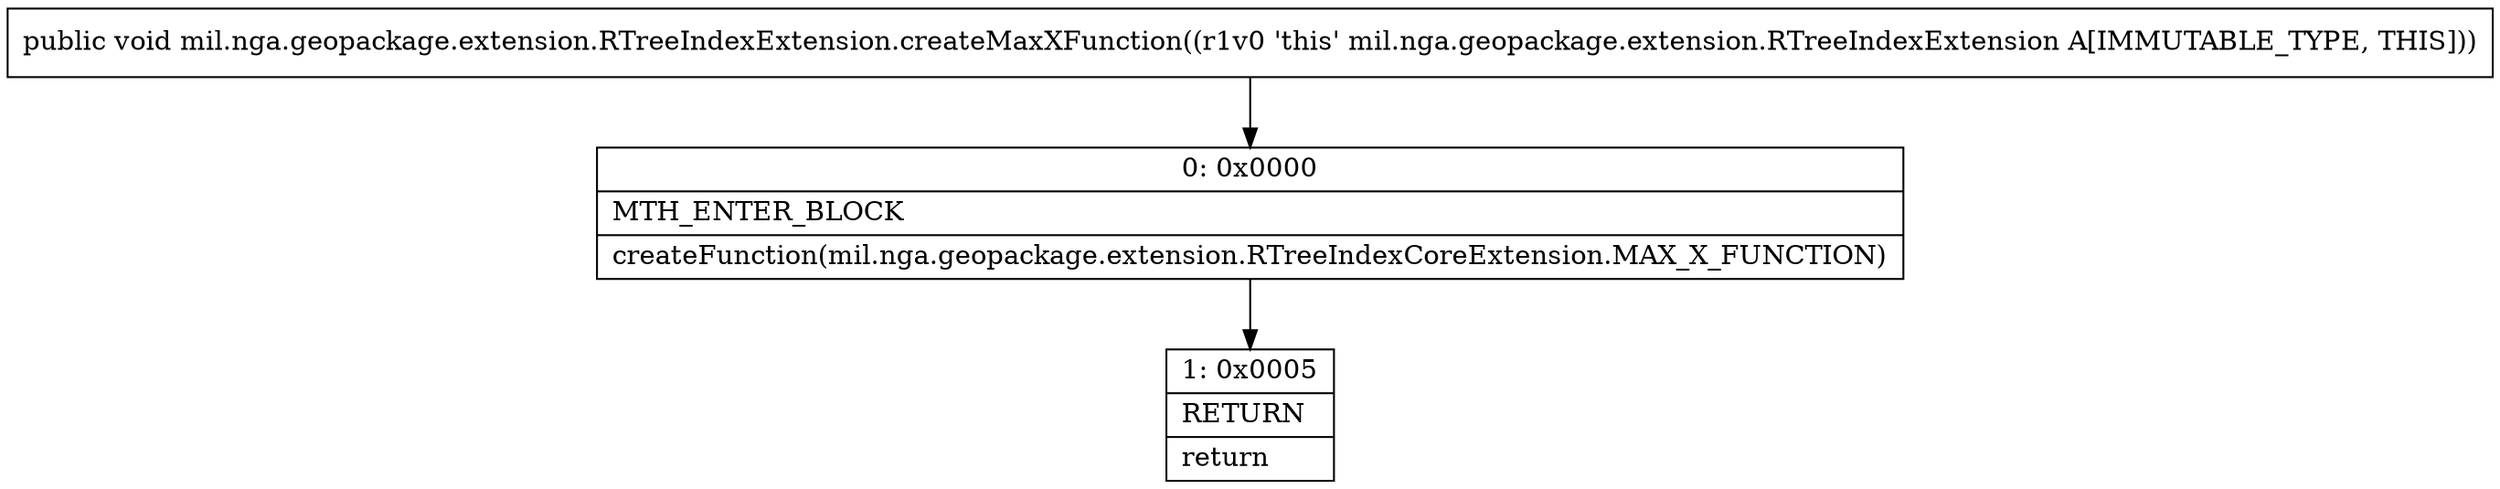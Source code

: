 digraph "CFG formil.nga.geopackage.extension.RTreeIndexExtension.createMaxXFunction()V" {
Node_0 [shape=record,label="{0\:\ 0x0000|MTH_ENTER_BLOCK\l|createFunction(mil.nga.geopackage.extension.RTreeIndexCoreExtension.MAX_X_FUNCTION)\l}"];
Node_1 [shape=record,label="{1\:\ 0x0005|RETURN\l|return\l}"];
MethodNode[shape=record,label="{public void mil.nga.geopackage.extension.RTreeIndexExtension.createMaxXFunction((r1v0 'this' mil.nga.geopackage.extension.RTreeIndexExtension A[IMMUTABLE_TYPE, THIS])) }"];
MethodNode -> Node_0;
Node_0 -> Node_1;
}

